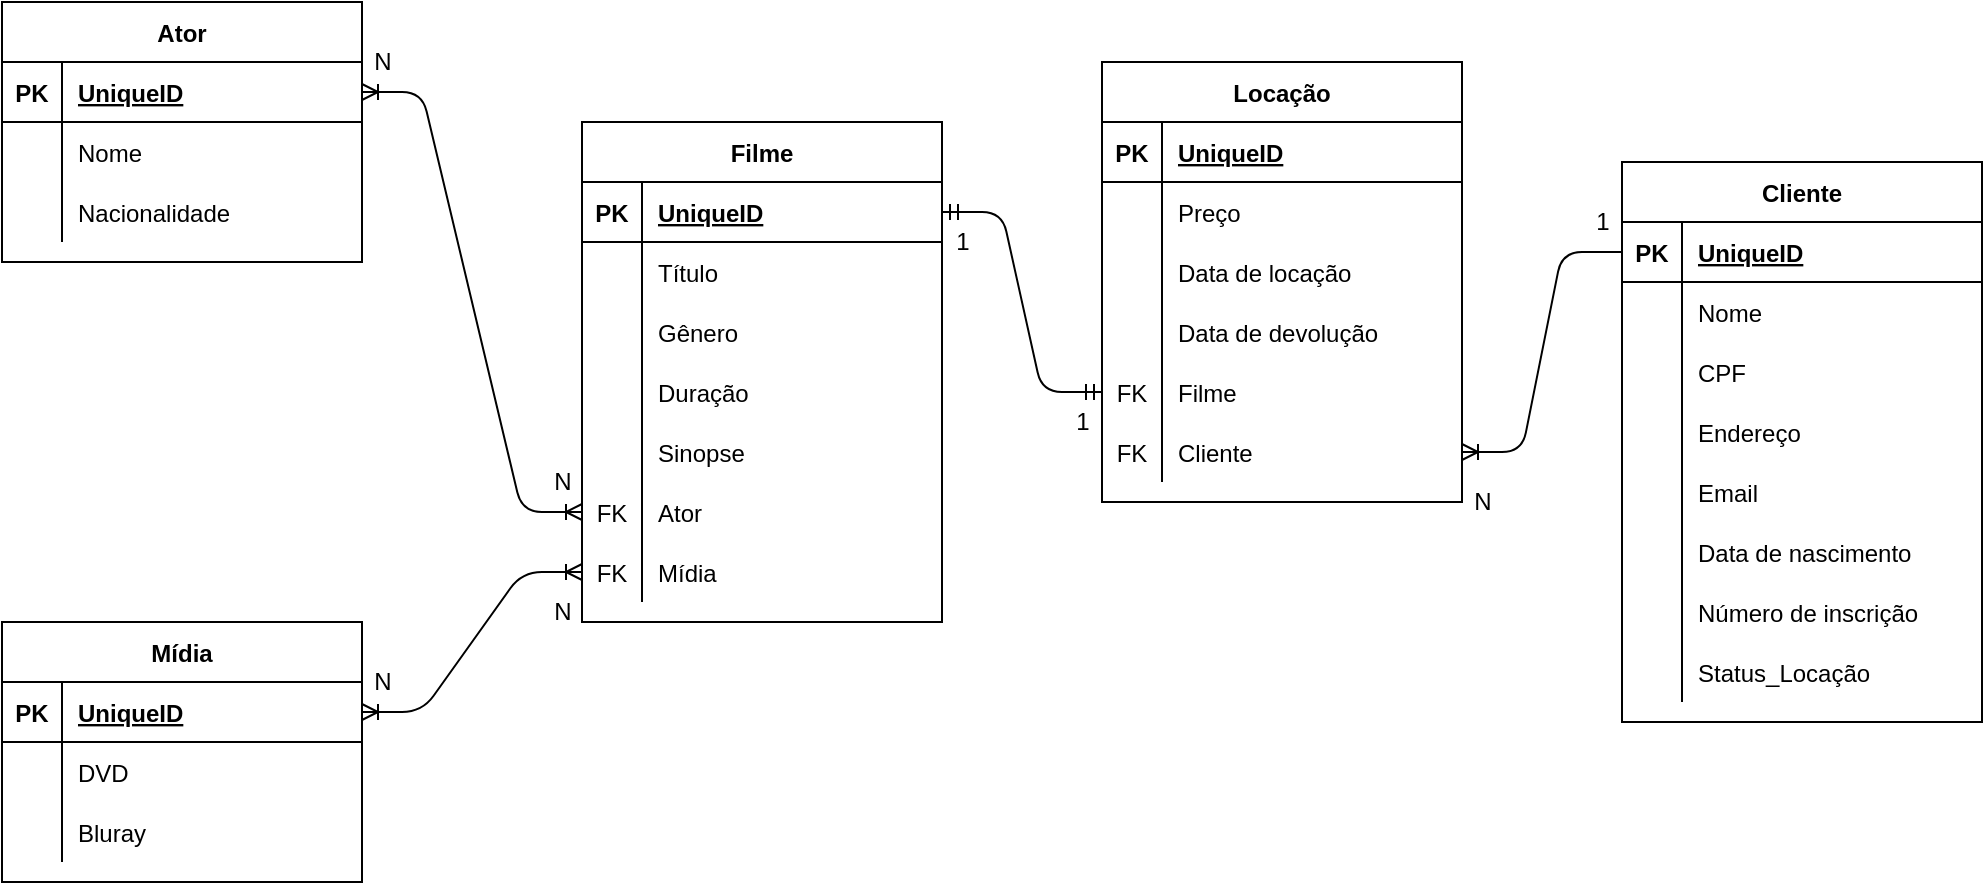 <mxfile version="14.9.9" type="device"><diagram id="a-IljlSmiKSR549dq8bE" name="Page-1"><mxGraphModel dx="1209" dy="626" grid="1" gridSize="10" guides="1" tooltips="1" connect="1" arrows="1" fold="1" page="1" pageScale="1" pageWidth="827" pageHeight="1169" math="0" shadow="0"><root><mxCell id="0"/><mxCell id="1" parent="0"/><mxCell id="GN-j4jCrVv-WGOGiMj4r-9" value="Filme" style="shape=table;startSize=30;container=1;collapsible=1;childLayout=tableLayout;fixedRows=1;rowLines=0;fontStyle=1;align=center;resizeLast=1;" vertex="1" parent="1"><mxGeometry x="320" y="100" width="180" height="250" as="geometry"/></mxCell><mxCell id="GN-j4jCrVv-WGOGiMj4r-10" value="" style="shape=partialRectangle;collapsible=0;dropTarget=0;pointerEvents=0;fillColor=none;top=0;left=0;bottom=1;right=0;points=[[0,0.5],[1,0.5]];portConstraint=eastwest;" vertex="1" parent="GN-j4jCrVv-WGOGiMj4r-9"><mxGeometry y="30" width="180" height="30" as="geometry"/></mxCell><mxCell id="GN-j4jCrVv-WGOGiMj4r-11" value="PK" style="shape=partialRectangle;connectable=0;fillColor=none;top=0;left=0;bottom=0;right=0;fontStyle=1;overflow=hidden;" vertex="1" parent="GN-j4jCrVv-WGOGiMj4r-10"><mxGeometry width="30" height="30" as="geometry"/></mxCell><mxCell id="GN-j4jCrVv-WGOGiMj4r-12" value="UniqueID" style="shape=partialRectangle;connectable=0;fillColor=none;top=0;left=0;bottom=0;right=0;align=left;spacingLeft=6;fontStyle=5;overflow=hidden;" vertex="1" parent="GN-j4jCrVv-WGOGiMj4r-10"><mxGeometry x="30" width="150" height="30" as="geometry"/></mxCell><mxCell id="GN-j4jCrVv-WGOGiMj4r-13" value="" style="shape=partialRectangle;collapsible=0;dropTarget=0;pointerEvents=0;fillColor=none;top=0;left=0;bottom=0;right=0;points=[[0,0.5],[1,0.5]];portConstraint=eastwest;" vertex="1" parent="GN-j4jCrVv-WGOGiMj4r-9"><mxGeometry y="60" width="180" height="30" as="geometry"/></mxCell><mxCell id="GN-j4jCrVv-WGOGiMj4r-14" value="" style="shape=partialRectangle;connectable=0;fillColor=none;top=0;left=0;bottom=0;right=0;editable=1;overflow=hidden;" vertex="1" parent="GN-j4jCrVv-WGOGiMj4r-13"><mxGeometry width="30" height="30" as="geometry"/></mxCell><mxCell id="GN-j4jCrVv-WGOGiMj4r-15" value="Título" style="shape=partialRectangle;connectable=0;fillColor=none;top=0;left=0;bottom=0;right=0;align=left;spacingLeft=6;overflow=hidden;" vertex="1" parent="GN-j4jCrVv-WGOGiMj4r-13"><mxGeometry x="30" width="150" height="30" as="geometry"/></mxCell><mxCell id="GN-j4jCrVv-WGOGiMj4r-16" value="" style="shape=partialRectangle;collapsible=0;dropTarget=0;pointerEvents=0;fillColor=none;top=0;left=0;bottom=0;right=0;points=[[0,0.5],[1,0.5]];portConstraint=eastwest;" vertex="1" parent="GN-j4jCrVv-WGOGiMj4r-9"><mxGeometry y="90" width="180" height="30" as="geometry"/></mxCell><mxCell id="GN-j4jCrVv-WGOGiMj4r-17" value="" style="shape=partialRectangle;connectable=0;fillColor=none;top=0;left=0;bottom=0;right=0;editable=1;overflow=hidden;" vertex="1" parent="GN-j4jCrVv-WGOGiMj4r-16"><mxGeometry width="30" height="30" as="geometry"/></mxCell><mxCell id="GN-j4jCrVv-WGOGiMj4r-18" value="Gênero" style="shape=partialRectangle;connectable=0;fillColor=none;top=0;left=0;bottom=0;right=0;align=left;spacingLeft=6;overflow=hidden;" vertex="1" parent="GN-j4jCrVv-WGOGiMj4r-16"><mxGeometry x="30" width="150" height="30" as="geometry"/></mxCell><mxCell id="GN-j4jCrVv-WGOGiMj4r-19" value="" style="shape=partialRectangle;collapsible=0;dropTarget=0;pointerEvents=0;fillColor=none;top=0;left=0;bottom=0;right=0;points=[[0,0.5],[1,0.5]];portConstraint=eastwest;" vertex="1" parent="GN-j4jCrVv-WGOGiMj4r-9"><mxGeometry y="120" width="180" height="30" as="geometry"/></mxCell><mxCell id="GN-j4jCrVv-WGOGiMj4r-20" value="" style="shape=partialRectangle;connectable=0;fillColor=none;top=0;left=0;bottom=0;right=0;editable=1;overflow=hidden;" vertex="1" parent="GN-j4jCrVv-WGOGiMj4r-19"><mxGeometry width="30" height="30" as="geometry"/></mxCell><mxCell id="GN-j4jCrVv-WGOGiMj4r-21" value="Duração" style="shape=partialRectangle;connectable=0;fillColor=none;top=0;left=0;bottom=0;right=0;align=left;spacingLeft=6;overflow=hidden;" vertex="1" parent="GN-j4jCrVv-WGOGiMj4r-19"><mxGeometry x="30" width="150" height="30" as="geometry"/></mxCell><mxCell id="GN-j4jCrVv-WGOGiMj4r-78" value="" style="shape=partialRectangle;collapsible=0;dropTarget=0;pointerEvents=0;fillColor=none;top=0;left=0;bottom=0;right=0;points=[[0,0.5],[1,0.5]];portConstraint=eastwest;" vertex="1" parent="GN-j4jCrVv-WGOGiMj4r-9"><mxGeometry y="150" width="180" height="30" as="geometry"/></mxCell><mxCell id="GN-j4jCrVv-WGOGiMj4r-79" value="" style="shape=partialRectangle;connectable=0;fillColor=none;top=0;left=0;bottom=0;right=0;editable=1;overflow=hidden;" vertex="1" parent="GN-j4jCrVv-WGOGiMj4r-78"><mxGeometry width="30" height="30" as="geometry"/></mxCell><mxCell id="GN-j4jCrVv-WGOGiMj4r-80" value="Sinopse" style="shape=partialRectangle;connectable=0;fillColor=none;top=0;left=0;bottom=0;right=0;align=left;spacingLeft=6;overflow=hidden;" vertex="1" parent="GN-j4jCrVv-WGOGiMj4r-78"><mxGeometry x="30" width="150" height="30" as="geometry"/></mxCell><mxCell id="GN-j4jCrVv-WGOGiMj4r-81" value="" style="shape=partialRectangle;collapsible=0;dropTarget=0;pointerEvents=0;fillColor=none;top=0;left=0;bottom=0;right=0;points=[[0,0.5],[1,0.5]];portConstraint=eastwest;" vertex="1" parent="GN-j4jCrVv-WGOGiMj4r-9"><mxGeometry y="180" width="180" height="30" as="geometry"/></mxCell><mxCell id="GN-j4jCrVv-WGOGiMj4r-82" value="FK" style="shape=partialRectangle;connectable=0;fillColor=none;top=0;left=0;bottom=0;right=0;editable=1;overflow=hidden;" vertex="1" parent="GN-j4jCrVv-WGOGiMj4r-81"><mxGeometry width="30" height="30" as="geometry"/></mxCell><mxCell id="GN-j4jCrVv-WGOGiMj4r-83" value="Ator" style="shape=partialRectangle;connectable=0;fillColor=none;top=0;left=0;bottom=0;right=0;align=left;spacingLeft=6;overflow=hidden;" vertex="1" parent="GN-j4jCrVv-WGOGiMj4r-81"><mxGeometry x="30" width="150" height="30" as="geometry"/></mxCell><mxCell id="GN-j4jCrVv-WGOGiMj4r-84" value="" style="shape=partialRectangle;collapsible=0;dropTarget=0;pointerEvents=0;fillColor=none;top=0;left=0;bottom=0;right=0;points=[[0,0.5],[1,0.5]];portConstraint=eastwest;" vertex="1" parent="GN-j4jCrVv-WGOGiMj4r-9"><mxGeometry y="210" width="180" height="30" as="geometry"/></mxCell><mxCell id="GN-j4jCrVv-WGOGiMj4r-85" value="FK" style="shape=partialRectangle;connectable=0;fillColor=none;top=0;left=0;bottom=0;right=0;editable=1;overflow=hidden;" vertex="1" parent="GN-j4jCrVv-WGOGiMj4r-84"><mxGeometry width="30" height="30" as="geometry"/></mxCell><mxCell id="GN-j4jCrVv-WGOGiMj4r-86" value="Mídia" style="shape=partialRectangle;connectable=0;fillColor=none;top=0;left=0;bottom=0;right=0;align=left;spacingLeft=6;overflow=hidden;" vertex="1" parent="GN-j4jCrVv-WGOGiMj4r-84"><mxGeometry x="30" width="150" height="30" as="geometry"/></mxCell><mxCell id="GN-j4jCrVv-WGOGiMj4r-22" value="Locação" style="shape=table;startSize=30;container=1;collapsible=1;childLayout=tableLayout;fixedRows=1;rowLines=0;fontStyle=1;align=center;resizeLast=1;" vertex="1" parent="1"><mxGeometry x="580" y="70" width="180" height="220" as="geometry"/></mxCell><mxCell id="GN-j4jCrVv-WGOGiMj4r-23" value="" style="shape=partialRectangle;collapsible=0;dropTarget=0;pointerEvents=0;fillColor=none;top=0;left=0;bottom=1;right=0;points=[[0,0.5],[1,0.5]];portConstraint=eastwest;" vertex="1" parent="GN-j4jCrVv-WGOGiMj4r-22"><mxGeometry y="30" width="180" height="30" as="geometry"/></mxCell><mxCell id="GN-j4jCrVv-WGOGiMj4r-24" value="PK" style="shape=partialRectangle;connectable=0;fillColor=none;top=0;left=0;bottom=0;right=0;fontStyle=1;overflow=hidden;" vertex="1" parent="GN-j4jCrVv-WGOGiMj4r-23"><mxGeometry width="30" height="30" as="geometry"/></mxCell><mxCell id="GN-j4jCrVv-WGOGiMj4r-25" value="UniqueID" style="shape=partialRectangle;connectable=0;fillColor=none;top=0;left=0;bottom=0;right=0;align=left;spacingLeft=6;fontStyle=5;overflow=hidden;" vertex="1" parent="GN-j4jCrVv-WGOGiMj4r-23"><mxGeometry x="30" width="150" height="30" as="geometry"/></mxCell><mxCell id="GN-j4jCrVv-WGOGiMj4r-26" value="" style="shape=partialRectangle;collapsible=0;dropTarget=0;pointerEvents=0;fillColor=none;top=0;left=0;bottom=0;right=0;points=[[0,0.5],[1,0.5]];portConstraint=eastwest;" vertex="1" parent="GN-j4jCrVv-WGOGiMj4r-22"><mxGeometry y="60" width="180" height="30" as="geometry"/></mxCell><mxCell id="GN-j4jCrVv-WGOGiMj4r-27" value="" style="shape=partialRectangle;connectable=0;fillColor=none;top=0;left=0;bottom=0;right=0;editable=1;overflow=hidden;" vertex="1" parent="GN-j4jCrVv-WGOGiMj4r-26"><mxGeometry width="30" height="30" as="geometry"/></mxCell><mxCell id="GN-j4jCrVv-WGOGiMj4r-28" value="Preço" style="shape=partialRectangle;connectable=0;fillColor=none;top=0;left=0;bottom=0;right=0;align=left;spacingLeft=6;overflow=hidden;" vertex="1" parent="GN-j4jCrVv-WGOGiMj4r-26"><mxGeometry x="30" width="150" height="30" as="geometry"/></mxCell><mxCell id="GN-j4jCrVv-WGOGiMj4r-29" value="" style="shape=partialRectangle;collapsible=0;dropTarget=0;pointerEvents=0;fillColor=none;top=0;left=0;bottom=0;right=0;points=[[0,0.5],[1,0.5]];portConstraint=eastwest;" vertex="1" parent="GN-j4jCrVv-WGOGiMj4r-22"><mxGeometry y="90" width="180" height="30" as="geometry"/></mxCell><mxCell id="GN-j4jCrVv-WGOGiMj4r-30" value="" style="shape=partialRectangle;connectable=0;fillColor=none;top=0;left=0;bottom=0;right=0;editable=1;overflow=hidden;" vertex="1" parent="GN-j4jCrVv-WGOGiMj4r-29"><mxGeometry width="30" height="30" as="geometry"/></mxCell><mxCell id="GN-j4jCrVv-WGOGiMj4r-31" value="Data de locação " style="shape=partialRectangle;connectable=0;fillColor=none;top=0;left=0;bottom=0;right=0;align=left;spacingLeft=6;overflow=hidden;" vertex="1" parent="GN-j4jCrVv-WGOGiMj4r-29"><mxGeometry x="30" width="150" height="30" as="geometry"/></mxCell><mxCell id="GN-j4jCrVv-WGOGiMj4r-32" value="" style="shape=partialRectangle;collapsible=0;dropTarget=0;pointerEvents=0;fillColor=none;top=0;left=0;bottom=0;right=0;points=[[0,0.5],[1,0.5]];portConstraint=eastwest;" vertex="1" parent="GN-j4jCrVv-WGOGiMj4r-22"><mxGeometry y="120" width="180" height="30" as="geometry"/></mxCell><mxCell id="GN-j4jCrVv-WGOGiMj4r-33" value="" style="shape=partialRectangle;connectable=0;fillColor=none;top=0;left=0;bottom=0;right=0;editable=1;overflow=hidden;" vertex="1" parent="GN-j4jCrVv-WGOGiMj4r-32"><mxGeometry width="30" height="30" as="geometry"/></mxCell><mxCell id="GN-j4jCrVv-WGOGiMj4r-34" value="Data de devolução" style="shape=partialRectangle;connectable=0;fillColor=none;top=0;left=0;bottom=0;right=0;align=left;spacingLeft=6;overflow=hidden;" vertex="1" parent="GN-j4jCrVv-WGOGiMj4r-32"><mxGeometry x="30" width="150" height="30" as="geometry"/></mxCell><mxCell id="GN-j4jCrVv-WGOGiMj4r-103" value="" style="shape=partialRectangle;collapsible=0;dropTarget=0;pointerEvents=0;fillColor=none;top=0;left=0;bottom=0;right=0;points=[[0,0.5],[1,0.5]];portConstraint=eastwest;" vertex="1" parent="GN-j4jCrVv-WGOGiMj4r-22"><mxGeometry y="150" width="180" height="30" as="geometry"/></mxCell><mxCell id="GN-j4jCrVv-WGOGiMj4r-104" value="FK" style="shape=partialRectangle;connectable=0;fillColor=none;top=0;left=0;bottom=0;right=0;editable=1;overflow=hidden;" vertex="1" parent="GN-j4jCrVv-WGOGiMj4r-103"><mxGeometry width="30" height="30" as="geometry"/></mxCell><mxCell id="GN-j4jCrVv-WGOGiMj4r-105" value="Filme" style="shape=partialRectangle;connectable=0;fillColor=none;top=0;left=0;bottom=0;right=0;align=left;spacingLeft=6;overflow=hidden;" vertex="1" parent="GN-j4jCrVv-WGOGiMj4r-103"><mxGeometry x="30" width="150" height="30" as="geometry"/></mxCell><mxCell id="GN-j4jCrVv-WGOGiMj4r-106" value="" style="shape=partialRectangle;collapsible=0;dropTarget=0;pointerEvents=0;fillColor=none;top=0;left=0;bottom=0;right=0;points=[[0,0.5],[1,0.5]];portConstraint=eastwest;" vertex="1" parent="GN-j4jCrVv-WGOGiMj4r-22"><mxGeometry y="180" width="180" height="30" as="geometry"/></mxCell><mxCell id="GN-j4jCrVv-WGOGiMj4r-107" value="FK" style="shape=partialRectangle;connectable=0;fillColor=none;top=0;left=0;bottom=0;right=0;editable=1;overflow=hidden;" vertex="1" parent="GN-j4jCrVv-WGOGiMj4r-106"><mxGeometry width="30" height="30" as="geometry"/></mxCell><mxCell id="GN-j4jCrVv-WGOGiMj4r-108" value="Cliente" style="shape=partialRectangle;connectable=0;fillColor=none;top=0;left=0;bottom=0;right=0;align=left;spacingLeft=6;overflow=hidden;" vertex="1" parent="GN-j4jCrVv-WGOGiMj4r-106"><mxGeometry x="30" width="150" height="30" as="geometry"/></mxCell><mxCell id="GN-j4jCrVv-WGOGiMj4r-35" value="Ator" style="shape=table;startSize=30;container=1;collapsible=1;childLayout=tableLayout;fixedRows=1;rowLines=0;fontStyle=1;align=center;resizeLast=1;" vertex="1" parent="1"><mxGeometry x="30" y="40" width="180" height="130" as="geometry"/></mxCell><mxCell id="GN-j4jCrVv-WGOGiMj4r-36" value="" style="shape=partialRectangle;collapsible=0;dropTarget=0;pointerEvents=0;fillColor=none;top=0;left=0;bottom=1;right=0;points=[[0,0.5],[1,0.5]];portConstraint=eastwest;" vertex="1" parent="GN-j4jCrVv-WGOGiMj4r-35"><mxGeometry y="30" width="180" height="30" as="geometry"/></mxCell><mxCell id="GN-j4jCrVv-WGOGiMj4r-37" value="PK" style="shape=partialRectangle;connectable=0;fillColor=none;top=0;left=0;bottom=0;right=0;fontStyle=1;overflow=hidden;" vertex="1" parent="GN-j4jCrVv-WGOGiMj4r-36"><mxGeometry width="30" height="30" as="geometry"/></mxCell><mxCell id="GN-j4jCrVv-WGOGiMj4r-38" value="UniqueID" style="shape=partialRectangle;connectable=0;fillColor=none;top=0;left=0;bottom=0;right=0;align=left;spacingLeft=6;fontStyle=5;overflow=hidden;" vertex="1" parent="GN-j4jCrVv-WGOGiMj4r-36"><mxGeometry x="30" width="150" height="30" as="geometry"/></mxCell><mxCell id="GN-j4jCrVv-WGOGiMj4r-39" value="" style="shape=partialRectangle;collapsible=0;dropTarget=0;pointerEvents=0;fillColor=none;top=0;left=0;bottom=0;right=0;points=[[0,0.5],[1,0.5]];portConstraint=eastwest;" vertex="1" parent="GN-j4jCrVv-WGOGiMj4r-35"><mxGeometry y="60" width="180" height="30" as="geometry"/></mxCell><mxCell id="GN-j4jCrVv-WGOGiMj4r-40" value="" style="shape=partialRectangle;connectable=0;fillColor=none;top=0;left=0;bottom=0;right=0;editable=1;overflow=hidden;" vertex="1" parent="GN-j4jCrVv-WGOGiMj4r-39"><mxGeometry width="30" height="30" as="geometry"/></mxCell><mxCell id="GN-j4jCrVv-WGOGiMj4r-41" value="Nome" style="shape=partialRectangle;connectable=0;fillColor=none;top=0;left=0;bottom=0;right=0;align=left;spacingLeft=6;overflow=hidden;" vertex="1" parent="GN-j4jCrVv-WGOGiMj4r-39"><mxGeometry x="30" width="150" height="30" as="geometry"/></mxCell><mxCell id="GN-j4jCrVv-WGOGiMj4r-42" value="" style="shape=partialRectangle;collapsible=0;dropTarget=0;pointerEvents=0;fillColor=none;top=0;left=0;bottom=0;right=0;points=[[0,0.5],[1,0.5]];portConstraint=eastwest;" vertex="1" parent="GN-j4jCrVv-WGOGiMj4r-35"><mxGeometry y="90" width="180" height="30" as="geometry"/></mxCell><mxCell id="GN-j4jCrVv-WGOGiMj4r-43" value="" style="shape=partialRectangle;connectable=0;fillColor=none;top=0;left=0;bottom=0;right=0;editable=1;overflow=hidden;" vertex="1" parent="GN-j4jCrVv-WGOGiMj4r-42"><mxGeometry width="30" height="30" as="geometry"/></mxCell><mxCell id="GN-j4jCrVv-WGOGiMj4r-44" value="Nacionalidade" style="shape=partialRectangle;connectable=0;fillColor=none;top=0;left=0;bottom=0;right=0;align=left;spacingLeft=6;overflow=hidden;" vertex="1" parent="GN-j4jCrVv-WGOGiMj4r-42"><mxGeometry x="30" width="150" height="30" as="geometry"/></mxCell><mxCell id="GN-j4jCrVv-WGOGiMj4r-48" value="Cliente" style="shape=table;startSize=30;container=1;collapsible=1;childLayout=tableLayout;fixedRows=1;rowLines=0;fontStyle=1;align=center;resizeLast=1;" vertex="1" parent="1"><mxGeometry x="840" y="120" width="180" height="280" as="geometry"/></mxCell><mxCell id="GN-j4jCrVv-WGOGiMj4r-49" value="" style="shape=partialRectangle;collapsible=0;dropTarget=0;pointerEvents=0;fillColor=none;top=0;left=0;bottom=1;right=0;points=[[0,0.5],[1,0.5]];portConstraint=eastwest;" vertex="1" parent="GN-j4jCrVv-WGOGiMj4r-48"><mxGeometry y="30" width="180" height="30" as="geometry"/></mxCell><mxCell id="GN-j4jCrVv-WGOGiMj4r-50" value="PK" style="shape=partialRectangle;connectable=0;fillColor=none;top=0;left=0;bottom=0;right=0;fontStyle=1;overflow=hidden;" vertex="1" parent="GN-j4jCrVv-WGOGiMj4r-49"><mxGeometry width="30" height="30" as="geometry"/></mxCell><mxCell id="GN-j4jCrVv-WGOGiMj4r-51" value="UniqueID" style="shape=partialRectangle;connectable=0;fillColor=none;top=0;left=0;bottom=0;right=0;align=left;spacingLeft=6;fontStyle=5;overflow=hidden;" vertex="1" parent="GN-j4jCrVv-WGOGiMj4r-49"><mxGeometry x="30" width="150" height="30" as="geometry"/></mxCell><mxCell id="GN-j4jCrVv-WGOGiMj4r-52" value="" style="shape=partialRectangle;collapsible=0;dropTarget=0;pointerEvents=0;fillColor=none;top=0;left=0;bottom=0;right=0;points=[[0,0.5],[1,0.5]];portConstraint=eastwest;" vertex="1" parent="GN-j4jCrVv-WGOGiMj4r-48"><mxGeometry y="60" width="180" height="30" as="geometry"/></mxCell><mxCell id="GN-j4jCrVv-WGOGiMj4r-53" value="" style="shape=partialRectangle;connectable=0;fillColor=none;top=0;left=0;bottom=0;right=0;editable=1;overflow=hidden;" vertex="1" parent="GN-j4jCrVv-WGOGiMj4r-52"><mxGeometry width="30" height="30" as="geometry"/></mxCell><mxCell id="GN-j4jCrVv-WGOGiMj4r-54" value="Nome" style="shape=partialRectangle;connectable=0;fillColor=none;top=0;left=0;bottom=0;right=0;align=left;spacingLeft=6;overflow=hidden;" vertex="1" parent="GN-j4jCrVv-WGOGiMj4r-52"><mxGeometry x="30" width="150" height="30" as="geometry"/></mxCell><mxCell id="GN-j4jCrVv-WGOGiMj4r-55" value="" style="shape=partialRectangle;collapsible=0;dropTarget=0;pointerEvents=0;fillColor=none;top=0;left=0;bottom=0;right=0;points=[[0,0.5],[1,0.5]];portConstraint=eastwest;" vertex="1" parent="GN-j4jCrVv-WGOGiMj4r-48"><mxGeometry y="90" width="180" height="30" as="geometry"/></mxCell><mxCell id="GN-j4jCrVv-WGOGiMj4r-56" value="" style="shape=partialRectangle;connectable=0;fillColor=none;top=0;left=0;bottom=0;right=0;editable=1;overflow=hidden;" vertex="1" parent="GN-j4jCrVv-WGOGiMj4r-55"><mxGeometry width="30" height="30" as="geometry"/></mxCell><mxCell id="GN-j4jCrVv-WGOGiMj4r-57" value="CPF" style="shape=partialRectangle;connectable=0;fillColor=none;top=0;left=0;bottom=0;right=0;align=left;spacingLeft=6;overflow=hidden;" vertex="1" parent="GN-j4jCrVv-WGOGiMj4r-55"><mxGeometry x="30" width="150" height="30" as="geometry"/></mxCell><mxCell id="GN-j4jCrVv-WGOGiMj4r-58" value="" style="shape=partialRectangle;collapsible=0;dropTarget=0;pointerEvents=0;fillColor=none;top=0;left=0;bottom=0;right=0;points=[[0,0.5],[1,0.5]];portConstraint=eastwest;" vertex="1" parent="GN-j4jCrVv-WGOGiMj4r-48"><mxGeometry y="120" width="180" height="30" as="geometry"/></mxCell><mxCell id="GN-j4jCrVv-WGOGiMj4r-59" value="" style="shape=partialRectangle;connectable=0;fillColor=none;top=0;left=0;bottom=0;right=0;editable=1;overflow=hidden;" vertex="1" parent="GN-j4jCrVv-WGOGiMj4r-58"><mxGeometry width="30" height="30" as="geometry"/></mxCell><mxCell id="GN-j4jCrVv-WGOGiMj4r-60" value="Endereço" style="shape=partialRectangle;connectable=0;fillColor=none;top=0;left=0;bottom=0;right=0;align=left;spacingLeft=6;overflow=hidden;" vertex="1" parent="GN-j4jCrVv-WGOGiMj4r-58"><mxGeometry x="30" width="150" height="30" as="geometry"/></mxCell><mxCell id="GN-j4jCrVv-WGOGiMj4r-87" value="" style="shape=partialRectangle;collapsible=0;dropTarget=0;pointerEvents=0;fillColor=none;top=0;left=0;bottom=0;right=0;points=[[0,0.5],[1,0.5]];portConstraint=eastwest;" vertex="1" parent="GN-j4jCrVv-WGOGiMj4r-48"><mxGeometry y="150" width="180" height="30" as="geometry"/></mxCell><mxCell id="GN-j4jCrVv-WGOGiMj4r-88" value="" style="shape=partialRectangle;connectable=0;fillColor=none;top=0;left=0;bottom=0;right=0;editable=1;overflow=hidden;" vertex="1" parent="GN-j4jCrVv-WGOGiMj4r-87"><mxGeometry width="30" height="30" as="geometry"/></mxCell><mxCell id="GN-j4jCrVv-WGOGiMj4r-89" value="Email" style="shape=partialRectangle;connectable=0;fillColor=none;top=0;left=0;bottom=0;right=0;align=left;spacingLeft=6;overflow=hidden;" vertex="1" parent="GN-j4jCrVv-WGOGiMj4r-87"><mxGeometry x="30" width="150" height="30" as="geometry"/></mxCell><mxCell id="GN-j4jCrVv-WGOGiMj4r-90" value="" style="shape=partialRectangle;collapsible=0;dropTarget=0;pointerEvents=0;fillColor=none;top=0;left=0;bottom=0;right=0;points=[[0,0.5],[1,0.5]];portConstraint=eastwest;" vertex="1" parent="GN-j4jCrVv-WGOGiMj4r-48"><mxGeometry y="180" width="180" height="30" as="geometry"/></mxCell><mxCell id="GN-j4jCrVv-WGOGiMj4r-91" value="" style="shape=partialRectangle;connectable=0;fillColor=none;top=0;left=0;bottom=0;right=0;editable=1;overflow=hidden;" vertex="1" parent="GN-j4jCrVv-WGOGiMj4r-90"><mxGeometry width="30" height="30" as="geometry"/></mxCell><mxCell id="GN-j4jCrVv-WGOGiMj4r-92" value="Data de nascimento" style="shape=partialRectangle;connectable=0;fillColor=none;top=0;left=0;bottom=0;right=0;align=left;spacingLeft=6;overflow=hidden;" vertex="1" parent="GN-j4jCrVv-WGOGiMj4r-90"><mxGeometry x="30" width="150" height="30" as="geometry"/></mxCell><mxCell id="GN-j4jCrVv-WGOGiMj4r-93" value="" style="shape=partialRectangle;collapsible=0;dropTarget=0;pointerEvents=0;fillColor=none;top=0;left=0;bottom=0;right=0;points=[[0,0.5],[1,0.5]];portConstraint=eastwest;" vertex="1" parent="GN-j4jCrVv-WGOGiMj4r-48"><mxGeometry y="210" width="180" height="30" as="geometry"/></mxCell><mxCell id="GN-j4jCrVv-WGOGiMj4r-94" value="" style="shape=partialRectangle;connectable=0;fillColor=none;top=0;left=0;bottom=0;right=0;editable=1;overflow=hidden;" vertex="1" parent="GN-j4jCrVv-WGOGiMj4r-93"><mxGeometry width="30" height="30" as="geometry"/></mxCell><mxCell id="GN-j4jCrVv-WGOGiMj4r-95" value="Número de inscrição" style="shape=partialRectangle;connectable=0;fillColor=none;top=0;left=0;bottom=0;right=0;align=left;spacingLeft=6;overflow=hidden;" vertex="1" parent="GN-j4jCrVv-WGOGiMj4r-93"><mxGeometry x="30" width="150" height="30" as="geometry"/></mxCell><mxCell id="GN-j4jCrVv-WGOGiMj4r-100" value="" style="shape=partialRectangle;collapsible=0;dropTarget=0;pointerEvents=0;fillColor=none;top=0;left=0;bottom=0;right=0;points=[[0,0.5],[1,0.5]];portConstraint=eastwest;" vertex="1" parent="GN-j4jCrVv-WGOGiMj4r-48"><mxGeometry y="240" width="180" height="30" as="geometry"/></mxCell><mxCell id="GN-j4jCrVv-WGOGiMj4r-101" value="" style="shape=partialRectangle;connectable=0;fillColor=none;top=0;left=0;bottom=0;right=0;editable=1;overflow=hidden;" vertex="1" parent="GN-j4jCrVv-WGOGiMj4r-100"><mxGeometry width="30" height="30" as="geometry"/></mxCell><mxCell id="GN-j4jCrVv-WGOGiMj4r-102" value="Status_Locação" style="shape=partialRectangle;connectable=0;fillColor=none;top=0;left=0;bottom=0;right=0;align=left;spacingLeft=6;overflow=hidden;" vertex="1" parent="GN-j4jCrVv-WGOGiMj4r-100"><mxGeometry x="30" width="150" height="30" as="geometry"/></mxCell><mxCell id="GN-j4jCrVv-WGOGiMj4r-61" value="Mídia" style="shape=table;startSize=30;container=1;collapsible=1;childLayout=tableLayout;fixedRows=1;rowLines=0;fontStyle=1;align=center;resizeLast=1;" vertex="1" parent="1"><mxGeometry x="30" y="350" width="180" height="130" as="geometry"/></mxCell><mxCell id="GN-j4jCrVv-WGOGiMj4r-62" value="" style="shape=partialRectangle;collapsible=0;dropTarget=0;pointerEvents=0;fillColor=none;top=0;left=0;bottom=1;right=0;points=[[0,0.5],[1,0.5]];portConstraint=eastwest;" vertex="1" parent="GN-j4jCrVv-WGOGiMj4r-61"><mxGeometry y="30" width="180" height="30" as="geometry"/></mxCell><mxCell id="GN-j4jCrVv-WGOGiMj4r-63" value="PK" style="shape=partialRectangle;connectable=0;fillColor=none;top=0;left=0;bottom=0;right=0;fontStyle=1;overflow=hidden;" vertex="1" parent="GN-j4jCrVv-WGOGiMj4r-62"><mxGeometry width="30" height="30" as="geometry"/></mxCell><mxCell id="GN-j4jCrVv-WGOGiMj4r-64" value="UniqueID" style="shape=partialRectangle;connectable=0;fillColor=none;top=0;left=0;bottom=0;right=0;align=left;spacingLeft=6;fontStyle=5;overflow=hidden;" vertex="1" parent="GN-j4jCrVv-WGOGiMj4r-62"><mxGeometry x="30" width="150" height="30" as="geometry"/></mxCell><mxCell id="GN-j4jCrVv-WGOGiMj4r-65" value="" style="shape=partialRectangle;collapsible=0;dropTarget=0;pointerEvents=0;fillColor=none;top=0;left=0;bottom=0;right=0;points=[[0,0.5],[1,0.5]];portConstraint=eastwest;" vertex="1" parent="GN-j4jCrVv-WGOGiMj4r-61"><mxGeometry y="60" width="180" height="30" as="geometry"/></mxCell><mxCell id="GN-j4jCrVv-WGOGiMj4r-66" value="" style="shape=partialRectangle;connectable=0;fillColor=none;top=0;left=0;bottom=0;right=0;editable=1;overflow=hidden;" vertex="1" parent="GN-j4jCrVv-WGOGiMj4r-65"><mxGeometry width="30" height="30" as="geometry"/></mxCell><mxCell id="GN-j4jCrVv-WGOGiMj4r-67" value="DVD" style="shape=partialRectangle;connectable=0;fillColor=none;top=0;left=0;bottom=0;right=0;align=left;spacingLeft=6;overflow=hidden;" vertex="1" parent="GN-j4jCrVv-WGOGiMj4r-65"><mxGeometry x="30" width="150" height="30" as="geometry"/></mxCell><mxCell id="GN-j4jCrVv-WGOGiMj4r-68" value="" style="shape=partialRectangle;collapsible=0;dropTarget=0;pointerEvents=0;fillColor=none;top=0;left=0;bottom=0;right=0;points=[[0,0.5],[1,0.5]];portConstraint=eastwest;" vertex="1" parent="GN-j4jCrVv-WGOGiMj4r-61"><mxGeometry y="90" width="180" height="30" as="geometry"/></mxCell><mxCell id="GN-j4jCrVv-WGOGiMj4r-69" value="" style="shape=partialRectangle;connectable=0;fillColor=none;top=0;left=0;bottom=0;right=0;editable=1;overflow=hidden;" vertex="1" parent="GN-j4jCrVv-WGOGiMj4r-68"><mxGeometry width="30" height="30" as="geometry"/></mxCell><mxCell id="GN-j4jCrVv-WGOGiMj4r-70" value="Bluray" style="shape=partialRectangle;connectable=0;fillColor=none;top=0;left=0;bottom=0;right=0;align=left;spacingLeft=6;overflow=hidden;" vertex="1" parent="GN-j4jCrVv-WGOGiMj4r-68"><mxGeometry x="30" width="150" height="30" as="geometry"/></mxCell><mxCell id="GN-j4jCrVv-WGOGiMj4r-110" value="" style="edgeStyle=entityRelationEdgeStyle;fontSize=12;html=1;endArrow=ERoneToMany;startArrow=ERoneToMany;exitX=1;exitY=0.5;exitDx=0;exitDy=0;entryX=0;entryY=0.5;entryDx=0;entryDy=0;" edge="1" parent="1" source="GN-j4jCrVv-WGOGiMj4r-36" target="GN-j4jCrVv-WGOGiMj4r-81"><mxGeometry width="100" height="100" relative="1" as="geometry"><mxPoint x="250" as="sourcePoint"/><mxPoint x="350" y="-100" as="targetPoint"/></mxGeometry></mxCell><mxCell id="GN-j4jCrVv-WGOGiMj4r-111" value="" style="edgeStyle=entityRelationEdgeStyle;fontSize=12;html=1;endArrow=ERoneToMany;startArrow=ERoneToMany;entryX=0;entryY=0.5;entryDx=0;entryDy=0;exitX=1;exitY=0.5;exitDx=0;exitDy=0;" edge="1" parent="1" source="GN-j4jCrVv-WGOGiMj4r-62" target="GN-j4jCrVv-WGOGiMj4r-84"><mxGeometry width="100" height="100" relative="1" as="geometry"><mxPoint x="304" y="580" as="sourcePoint"/><mxPoint x="404" y="480" as="targetPoint"/></mxGeometry></mxCell><mxCell id="GN-j4jCrVv-WGOGiMj4r-112" value="" style="edgeStyle=entityRelationEdgeStyle;fontSize=12;html=1;endArrow=ERoneToMany;entryX=1;entryY=0.5;entryDx=0;entryDy=0;" edge="1" parent="1" source="GN-j4jCrVv-WGOGiMj4r-49" target="GN-j4jCrVv-WGOGiMj4r-106"><mxGeometry width="100" height="100" relative="1" as="geometry"><mxPoint x="770" y="370" as="sourcePoint"/><mxPoint x="870" y="270" as="targetPoint"/></mxGeometry></mxCell><mxCell id="GN-j4jCrVv-WGOGiMj4r-114" value="" style="edgeStyle=entityRelationEdgeStyle;fontSize=12;html=1;endArrow=ERmandOne;startArrow=ERmandOne;entryX=0;entryY=0.5;entryDx=0;entryDy=0;entryPerimeter=0;exitX=1;exitY=0.5;exitDx=0;exitDy=0;" edge="1" parent="1" source="GN-j4jCrVv-WGOGiMj4r-10" target="GN-j4jCrVv-WGOGiMj4r-103"><mxGeometry width="100" height="100" relative="1" as="geometry"><mxPoint x="530" y="550" as="sourcePoint"/><mxPoint x="630" y="450" as="targetPoint"/></mxGeometry></mxCell><mxCell id="GN-j4jCrVv-WGOGiMj4r-115" value="N" style="text;html=1;align=center;verticalAlign=middle;resizable=0;points=[];autosize=1;strokeColor=none;" vertex="1" parent="1"><mxGeometry x="210" y="60" width="20" height="20" as="geometry"/></mxCell><mxCell id="GN-j4jCrVv-WGOGiMj4r-116" value="N" style="text;html=1;align=center;verticalAlign=middle;resizable=0;points=[];autosize=1;strokeColor=none;" vertex="1" parent="1"><mxGeometry x="300" y="270" width="20" height="20" as="geometry"/></mxCell><mxCell id="GN-j4jCrVv-WGOGiMj4r-117" value="N" style="text;html=1;align=center;verticalAlign=middle;resizable=0;points=[];autosize=1;strokeColor=none;" vertex="1" parent="1"><mxGeometry x="300" y="335" width="20" height="20" as="geometry"/></mxCell><mxCell id="GN-j4jCrVv-WGOGiMj4r-118" value="N" style="text;html=1;align=center;verticalAlign=middle;resizable=0;points=[];autosize=1;strokeColor=none;" vertex="1" parent="1"><mxGeometry x="210" y="370" width="20" height="20" as="geometry"/></mxCell><mxCell id="GN-j4jCrVv-WGOGiMj4r-119" value="N" style="text;html=1;align=center;verticalAlign=middle;resizable=0;points=[];autosize=1;strokeColor=none;" vertex="1" parent="1"><mxGeometry x="760" y="280" width="20" height="20" as="geometry"/></mxCell><mxCell id="GN-j4jCrVv-WGOGiMj4r-120" value="1" style="text;html=1;align=center;verticalAlign=middle;resizable=0;points=[];autosize=1;strokeColor=none;" vertex="1" parent="1"><mxGeometry x="500" y="150" width="20" height="20" as="geometry"/></mxCell><mxCell id="GN-j4jCrVv-WGOGiMj4r-121" value="1" style="text;html=1;align=center;verticalAlign=middle;resizable=0;points=[];autosize=1;strokeColor=none;" vertex="1" parent="1"><mxGeometry x="560" y="240" width="20" height="20" as="geometry"/></mxCell><mxCell id="GN-j4jCrVv-WGOGiMj4r-122" value="1" style="text;html=1;align=center;verticalAlign=middle;resizable=0;points=[];autosize=1;strokeColor=none;" vertex="1" parent="1"><mxGeometry x="820" y="140" width="20" height="20" as="geometry"/></mxCell></root></mxGraphModel></diagram></mxfile>